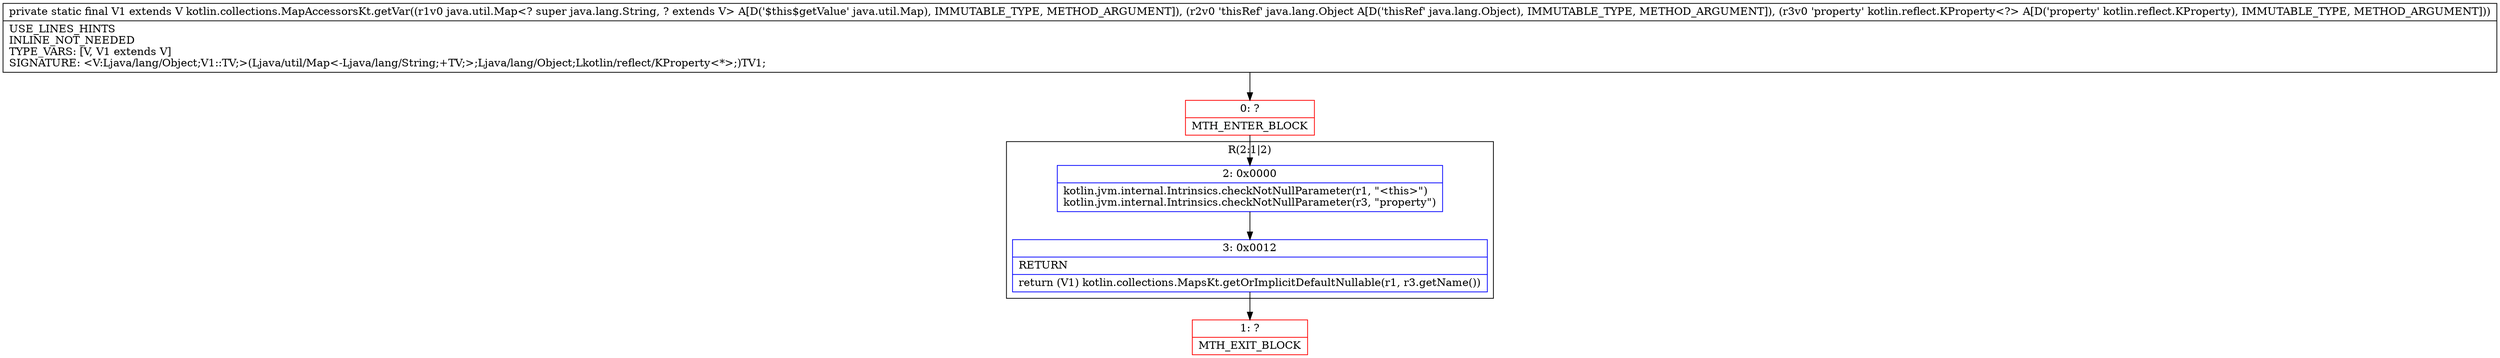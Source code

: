 digraph "CFG forkotlin.collections.MapAccessorsKt.getVar(Ljava\/util\/Map;Ljava\/lang\/Object;Lkotlin\/reflect\/KProperty;)Ljava\/lang\/Object;" {
subgraph cluster_Region_1530166659 {
label = "R(2:1|2)";
node [shape=record,color=blue];
Node_2 [shape=record,label="{2\:\ 0x0000|kotlin.jvm.internal.Intrinsics.checkNotNullParameter(r1, \"\<this\>\")\lkotlin.jvm.internal.Intrinsics.checkNotNullParameter(r3, \"property\")\l}"];
Node_3 [shape=record,label="{3\:\ 0x0012|RETURN\l|return (V1) kotlin.collections.MapsKt.getOrImplicitDefaultNullable(r1, r3.getName())\l}"];
}
Node_0 [shape=record,color=red,label="{0\:\ ?|MTH_ENTER_BLOCK\l}"];
Node_1 [shape=record,color=red,label="{1\:\ ?|MTH_EXIT_BLOCK\l}"];
MethodNode[shape=record,label="{private static final V1 extends V kotlin.collections.MapAccessorsKt.getVar((r1v0 java.util.Map\<? super java.lang.String, ? extends V\> A[D('$this$getValue' java.util.Map), IMMUTABLE_TYPE, METHOD_ARGUMENT]), (r2v0 'thisRef' java.lang.Object A[D('thisRef' java.lang.Object), IMMUTABLE_TYPE, METHOD_ARGUMENT]), (r3v0 'property' kotlin.reflect.KProperty\<?\> A[D('property' kotlin.reflect.KProperty), IMMUTABLE_TYPE, METHOD_ARGUMENT]))  | USE_LINES_HINTS\lINLINE_NOT_NEEDED\lTYPE_VARS: [V, V1 extends V]\lSIGNATURE: \<V:Ljava\/lang\/Object;V1::TV;\>(Ljava\/util\/Map\<\-Ljava\/lang\/String;+TV;\>;Ljava\/lang\/Object;Lkotlin\/reflect\/KProperty\<*\>;)TV1;\l}"];
MethodNode -> Node_0;Node_2 -> Node_3;
Node_3 -> Node_1;
Node_0 -> Node_2;
}

